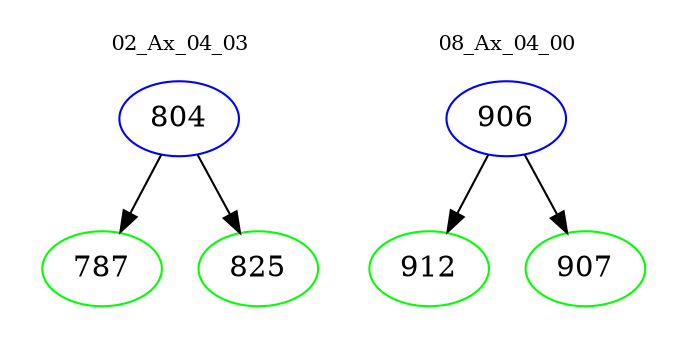 digraph{
subgraph cluster_0 {
color = white
label = "02_Ax_04_03";
fontsize=10;
T0_804 [label="804", color="blue"]
T0_804 -> T0_787 [color="black"]
T0_787 [label="787", color="green"]
T0_804 -> T0_825 [color="black"]
T0_825 [label="825", color="green"]
}
subgraph cluster_1 {
color = white
label = "08_Ax_04_00";
fontsize=10;
T1_906 [label="906", color="blue"]
T1_906 -> T1_912 [color="black"]
T1_912 [label="912", color="green"]
T1_906 -> T1_907 [color="black"]
T1_907 [label="907", color="green"]
}
}
